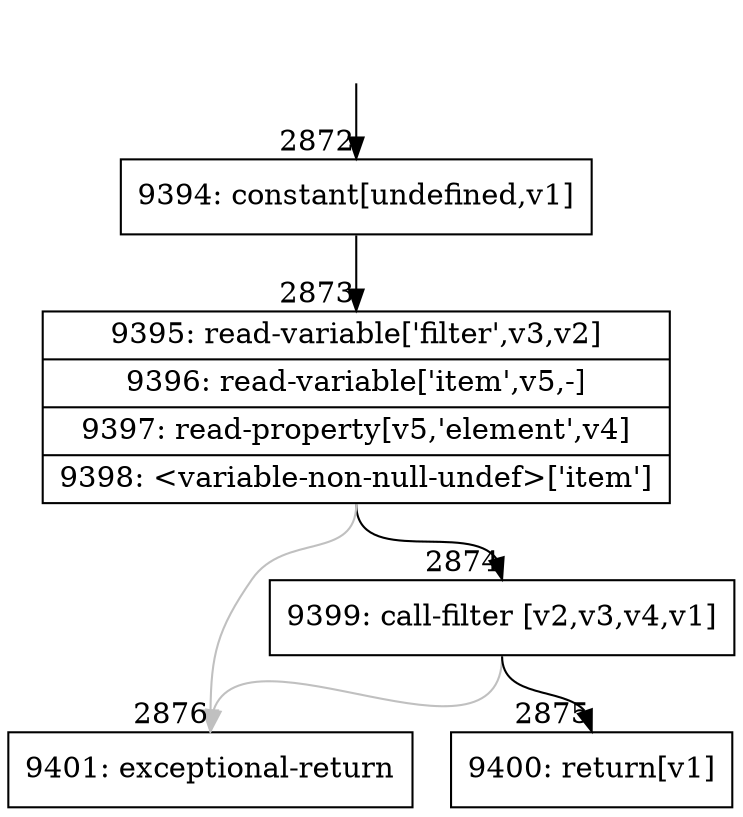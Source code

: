digraph {
rankdir="TD"
BB_entry268[shape=none,label=""];
BB_entry268 -> BB2872 [tailport=s, headport=n, headlabel="    2872"]
BB2872 [shape=record label="{9394: constant[undefined,v1]}" ] 
BB2872 -> BB2873 [tailport=s, headport=n, headlabel="      2873"]
BB2873 [shape=record label="{9395: read-variable['filter',v3,v2]|9396: read-variable['item',v5,-]|9397: read-property[v5,'element',v4]|9398: \<variable-non-null-undef\>['item']}" ] 
BB2873 -> BB2874 [tailport=s, headport=n, headlabel="      2874"]
BB2873 -> BB2876 [tailport=s, headport=n, color=gray, headlabel="      2876"]
BB2874 [shape=record label="{9399: call-filter [v2,v3,v4,v1]}" ] 
BB2874 -> BB2875 [tailport=s, headport=n, headlabel="      2875"]
BB2874 -> BB2876 [tailport=s, headport=n, color=gray]
BB2875 [shape=record label="{9400: return[v1]}" ] 
BB2876 [shape=record label="{9401: exceptional-return}" ] 
//#$~ 3923
}
